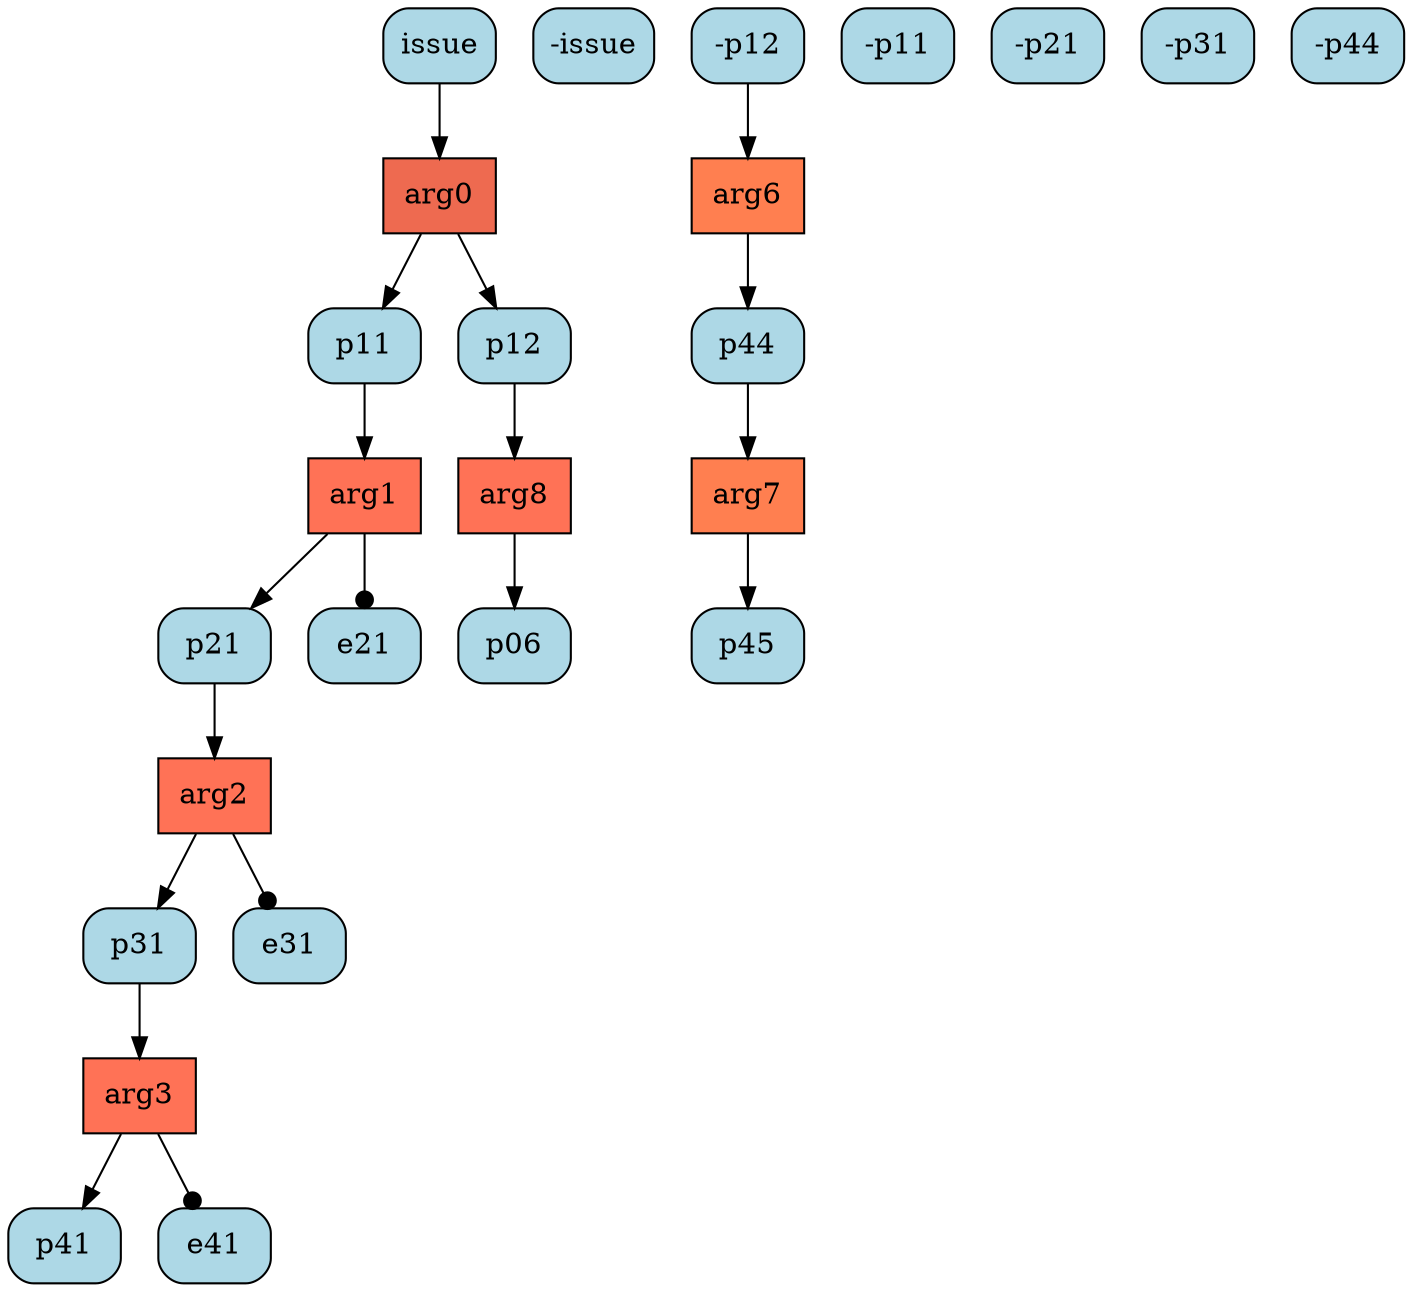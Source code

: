 digraph G{ 
"arg0" [color="black", fillcolor="coral2",fixedsize=false, shape=box, style="filled"]; 
"issue" [color="black", fillcolor="lightblue", fixedsize=false,  shape="box", style="rounded,filled"]; 
"-issue" [color="black", fillcolor="lightblue", fixedsize=false,  shape="box", style="rounded,filled"]; 
"p11" [color="black", fillcolor="lightblue", fixedsize=false,  shape="box", style="rounded,filled"]; 
"p12" [color="black", fillcolor="lightblue", fixedsize=false,  shape="box", style="rounded,filled"]; 
"arg8" [color="black", fillcolor="coral1",fixedsize=false, shape=box, style="filled"]; 
"-p12" [color="black", fillcolor="lightblue", fixedsize=false,  shape="box", style="rounded,filled"]; 
"p06" [color="black", fillcolor="lightblue", fixedsize=false,  shape="box", style="rounded,filled"]; 
"arg1" [color="black", fillcolor="coral1",fixedsize=false, shape=box, style="filled"]; 
"-p11" [color="black", fillcolor="lightblue", fixedsize=false,  shape="box", style="rounded,filled"]; 
"p21" [color="black", fillcolor="lightblue", fixedsize=false,  shape="box", style="rounded,filled"]; 
"e21" [color="black", fillcolor="lightblue", fixedsize=false,  shape="box", style="rounded,filled"]; 
"arg2" [color="black", fillcolor="coral1",fixedsize=false, shape=box, style="filled"]; 
"-p21" [color="black", fillcolor="lightblue", fixedsize=false,  shape="box", style="rounded,filled"]; 
"p31" [color="black", fillcolor="lightblue", fixedsize=false,  shape="box", style="rounded,filled"]; 
"e31" [color="black", fillcolor="lightblue", fixedsize=false,  shape="box", style="rounded,filled"]; 
"arg3" [color="black", fillcolor="coral1",fixedsize=false, shape=box, style="filled"]; 
"-p31" [color="black", fillcolor="lightblue", fixedsize=false,  shape="box", style="rounded,filled"]; 
"p41" [color="black", fillcolor="lightblue", fixedsize=false,  shape="box", style="rounded,filled"]; 
"e41" [color="black", fillcolor="lightblue", fixedsize=false,  shape="box", style="rounded,filled"]; 
"arg6" [color="black", fillcolor="coral",fixedsize=false, shape=box, style="filled"]; 
"p44" [color="black", fillcolor="lightblue", fixedsize=false,  shape="box", style="rounded,filled"]; 
"arg7" [color="black", fillcolor="coral",fixedsize=false, shape=box, style="filled"]; 
"-p44" [color="black", fillcolor="lightblue", fixedsize=false,  shape="box", style="rounded,filled"]; 
"p45" [color="black", fillcolor="lightblue", fixedsize=false,  shape="box", style="rounded,filled"]; 
"issue" -> "arg0" ; 
"arg0" -> "p11" ; 
"arg0" -> "p12" ; 
"p12" -> "arg8" ; 
"arg8" -> "p06" ; 
"p11" -> "arg1" ; 
"arg1" -> "p21" ; 
"arg1" -> "e21" [arrowhead=dot] ; 
"p21" -> "arg2" ; 
"arg2" -> "p31" ; 
"arg2" -> "e31" [arrowhead=dot] ; 
"p31" -> "arg3" ; 
"arg3" -> "p41" ; 
"arg3" -> "e41" [arrowhead=dot] ; 
"-p12" -> "arg6" ; 
"arg6" -> "p44" ; 
"p44" -> "arg7" ; 
"arg7" -> "p45" ; 
}
